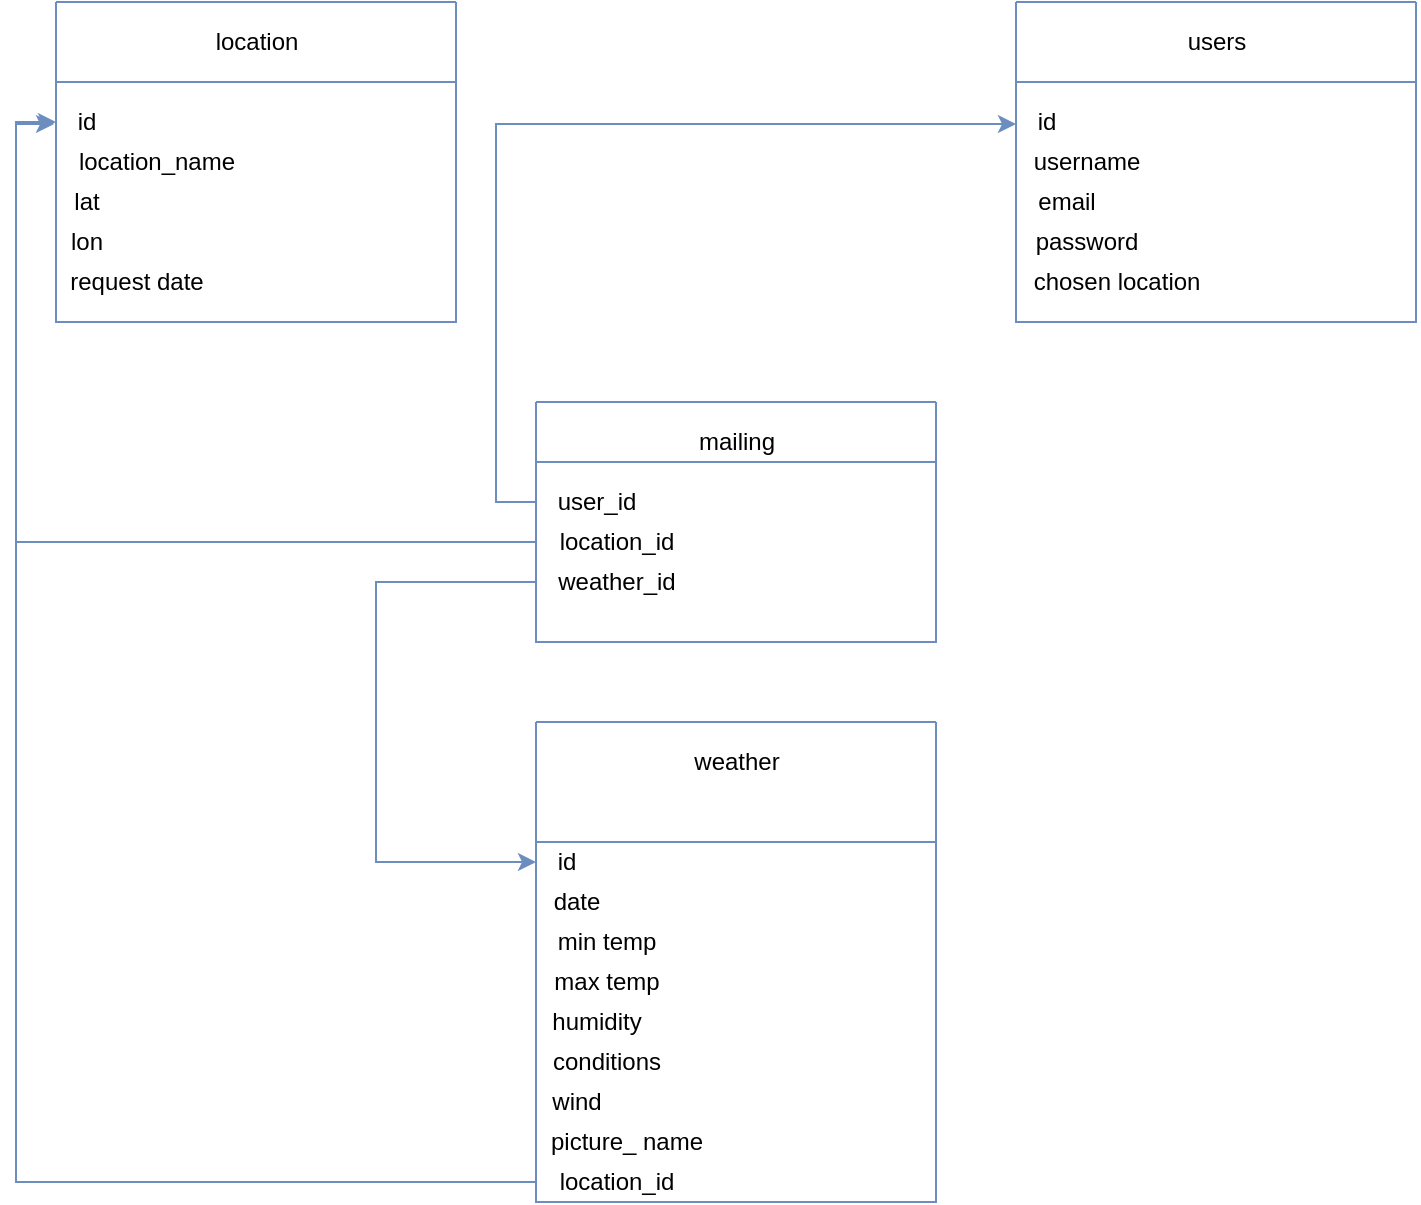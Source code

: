 <mxfile version="14.8.4" type="device"><diagram id="Igv-CSSL0rd8T7t1N8_7" name="Page-1"><mxGraphModel dx="1422" dy="780" grid="1" gridSize="10" guides="1" tooltips="1" connect="1" arrows="1" fold="1" page="1" pageScale="1" pageWidth="827" pageHeight="1169" math="0" shadow="0"><root><mxCell id="0"/><mxCell id="1" parent="0"/><mxCell id="DQ6_NZAIEA0psHdfqiUV-2" value="" style="swimlane;startSize=0;fillColor=#dae8fc;strokeColor=#6c8ebf;" parent="1" vertex="1"><mxGeometry x="280" y="400" width="200" height="240" as="geometry"/></mxCell><mxCell id="DQ6_NZAIEA0psHdfqiUV-7" value="weather" style="text;html=1;align=center;verticalAlign=middle;resizable=0;points=[];autosize=1;strokeColor=none;" parent="DQ6_NZAIEA0psHdfqiUV-2" vertex="1"><mxGeometry x="70" y="10" width="60" height="20" as="geometry"/></mxCell><mxCell id="DQ6_NZAIEA0psHdfqiUV-9" value="id" style="text;html=1;align=center;verticalAlign=middle;resizable=0;points=[];autosize=1;strokeColor=none;" parent="DQ6_NZAIEA0psHdfqiUV-2" vertex="1"><mxGeometry y="60" width="30" height="20" as="geometry"/></mxCell><mxCell id="DQ6_NZAIEA0psHdfqiUV-13" value="min temp" style="text;html=1;align=center;verticalAlign=middle;resizable=0;points=[];autosize=1;strokeColor=none;" parent="DQ6_NZAIEA0psHdfqiUV-2" vertex="1"><mxGeometry y="100" width="70" height="20" as="geometry"/></mxCell><mxCell id="DQ6_NZAIEA0psHdfqiUV-16" value="max temp" style="text;html=1;align=center;verticalAlign=middle;resizable=0;points=[];autosize=1;strokeColor=none;" parent="DQ6_NZAIEA0psHdfqiUV-2" vertex="1"><mxGeometry y="120" width="70" height="20" as="geometry"/></mxCell><mxCell id="DQ6_NZAIEA0psHdfqiUV-38" value="date" style="text;html=1;align=center;verticalAlign=middle;resizable=0;points=[];autosize=1;strokeColor=none;" parent="DQ6_NZAIEA0psHdfqiUV-2" vertex="1"><mxGeometry y="80" width="40" height="20" as="geometry"/></mxCell><mxCell id="DQ6_NZAIEA0psHdfqiUV-40" value="humidity" style="text;html=1;align=center;verticalAlign=middle;resizable=0;points=[];autosize=1;strokeColor=none;" parent="DQ6_NZAIEA0psHdfqiUV-2" vertex="1"><mxGeometry y="140" width="60" height="20" as="geometry"/></mxCell><mxCell id="DQ6_NZAIEA0psHdfqiUV-41" value="conditions" style="text;html=1;align=center;verticalAlign=middle;resizable=0;points=[];autosize=1;strokeColor=none;" parent="DQ6_NZAIEA0psHdfqiUV-2" vertex="1"><mxGeometry y="160" width="70" height="20" as="geometry"/></mxCell><mxCell id="DQ6_NZAIEA0psHdfqiUV-42" value="picture_ name" style="text;html=1;align=center;verticalAlign=middle;resizable=0;points=[];autosize=1;strokeColor=none;" parent="DQ6_NZAIEA0psHdfqiUV-2" vertex="1"><mxGeometry y="200" width="90" height="20" as="geometry"/></mxCell><mxCell id="DQ6_NZAIEA0psHdfqiUV-43" value="wind" style="text;html=1;align=center;verticalAlign=middle;resizable=0;points=[];autosize=1;strokeColor=none;" parent="DQ6_NZAIEA0psHdfqiUV-2" vertex="1"><mxGeometry y="180" width="40" height="20" as="geometry"/></mxCell><mxCell id="NgtV6-w_Lmyww5ZRTAh7-3" value="location_id" style="text;html=1;align=center;verticalAlign=middle;resizable=0;points=[];autosize=1;strokeColor=none;" vertex="1" parent="DQ6_NZAIEA0psHdfqiUV-2"><mxGeometry y="220" width="80" height="20" as="geometry"/></mxCell><mxCell id="DQ6_NZAIEA0psHdfqiUV-20" value="" style="swimlane;startSize=0;fillColor=#dae8fc;strokeColor=#6c8ebf;" parent="1" vertex="1"><mxGeometry x="520" y="40" width="200" height="160" as="geometry"/></mxCell><mxCell id="DQ6_NZAIEA0psHdfqiUV-21" value="users" style="text;html=1;align=center;verticalAlign=middle;resizable=0;points=[];autosize=1;strokeColor=none;" parent="DQ6_NZAIEA0psHdfqiUV-20" vertex="1"><mxGeometry x="75" y="10" width="50" height="20" as="geometry"/></mxCell><mxCell id="DQ6_NZAIEA0psHdfqiUV-23" value="username" style="text;html=1;align=center;verticalAlign=middle;resizable=0;points=[];autosize=1;strokeColor=none;" parent="DQ6_NZAIEA0psHdfqiUV-20" vertex="1"><mxGeometry y="70" width="70" height="20" as="geometry"/></mxCell><mxCell id="DQ6_NZAIEA0psHdfqiUV-24" value="email" style="text;html=1;align=center;verticalAlign=middle;resizable=0;points=[];autosize=1;strokeColor=none;" parent="DQ6_NZAIEA0psHdfqiUV-20" vertex="1"><mxGeometry y="90" width="50" height="20" as="geometry"/></mxCell><mxCell id="DQ6_NZAIEA0psHdfqiUV-25" value="password" style="text;html=1;align=center;verticalAlign=middle;resizable=0;points=[];autosize=1;strokeColor=none;" parent="DQ6_NZAIEA0psHdfqiUV-20" vertex="1"><mxGeometry y="110" width="70" height="20" as="geometry"/></mxCell><mxCell id="DQ6_NZAIEA0psHdfqiUV-27" value="chosen location" style="text;html=1;align=center;verticalAlign=middle;resizable=0;points=[];autosize=1;strokeColor=none;" parent="DQ6_NZAIEA0psHdfqiUV-20" vertex="1"><mxGeometry y="130" width="100" height="20" as="geometry"/></mxCell><mxCell id="DQ6_NZAIEA0psHdfqiUV-22" value="id" style="text;html=1;align=center;verticalAlign=middle;resizable=0;points=[];autosize=1;strokeColor=none;" parent="DQ6_NZAIEA0psHdfqiUV-20" vertex="1"><mxGeometry y="50" width="30" height="20" as="geometry"/></mxCell><mxCell id="DQ6_NZAIEA0psHdfqiUV-28" value="" style="endArrow=none;html=1;exitX=0;exitY=0.25;exitDx=0;exitDy=0;entryX=1;entryY=0.25;entryDx=0;entryDy=0;fillColor=#dae8fc;strokeColor=#6c8ebf;" parent="1" source="DQ6_NZAIEA0psHdfqiUV-20" target="DQ6_NZAIEA0psHdfqiUV-20" edge="1"><mxGeometry width="50" height="50" relative="1" as="geometry"><mxPoint x="390" y="300" as="sourcePoint"/><mxPoint x="440" y="250" as="targetPoint"/></mxGeometry></mxCell><mxCell id="DQ6_NZAIEA0psHdfqiUV-30" value="" style="swimlane;startSize=0;fillColor=#dae8fc;strokeColor=#6c8ebf;" parent="1" vertex="1"><mxGeometry x="40" y="40" width="200" height="160" as="geometry"/></mxCell><mxCell id="DQ6_NZAIEA0psHdfqiUV-31" value="location" style="text;html=1;align=center;verticalAlign=middle;resizable=0;points=[];autosize=1;strokeColor=none;" parent="DQ6_NZAIEA0psHdfqiUV-30" vertex="1"><mxGeometry x="70" y="10" width="60" height="20" as="geometry"/></mxCell><mxCell id="DQ6_NZAIEA0psHdfqiUV-32" value="id" style="text;html=1;align=center;verticalAlign=middle;resizable=0;points=[];autosize=1;strokeColor=none;" parent="DQ6_NZAIEA0psHdfqiUV-30" vertex="1"><mxGeometry y="50" width="30" height="20" as="geometry"/></mxCell><mxCell id="DQ6_NZAIEA0psHdfqiUV-33" value="location_name" style="text;html=1;align=center;verticalAlign=middle;resizable=0;points=[];autosize=1;strokeColor=none;" parent="DQ6_NZAIEA0psHdfqiUV-30" vertex="1"><mxGeometry y="70" width="100" height="20" as="geometry"/></mxCell><mxCell id="DQ6_NZAIEA0psHdfqiUV-34" value="lat" style="text;html=1;align=center;verticalAlign=middle;resizable=0;points=[];autosize=1;strokeColor=none;" parent="DQ6_NZAIEA0psHdfqiUV-30" vertex="1"><mxGeometry y="90" width="30" height="20" as="geometry"/></mxCell><mxCell id="DQ6_NZAIEA0psHdfqiUV-36" value="request date" style="text;html=1;align=center;verticalAlign=middle;resizable=0;points=[];autosize=1;strokeColor=none;" parent="DQ6_NZAIEA0psHdfqiUV-30" vertex="1"><mxGeometry y="130" width="80" height="20" as="geometry"/></mxCell><mxCell id="NgtV6-w_Lmyww5ZRTAh7-1" value="lon" style="text;html=1;align=center;verticalAlign=middle;resizable=0;points=[];autosize=1;strokeColor=none;" vertex="1" parent="DQ6_NZAIEA0psHdfqiUV-30"><mxGeometry y="110" width="30" height="20" as="geometry"/></mxCell><mxCell id="DQ6_NZAIEA0psHdfqiUV-37" value="" style="endArrow=none;html=1;exitX=0;exitY=0.25;exitDx=0;exitDy=0;entryX=1;entryY=0.25;entryDx=0;entryDy=0;fillColor=#dae8fc;strokeColor=#6c8ebf;" parent="1" source="DQ6_NZAIEA0psHdfqiUV-30" target="DQ6_NZAIEA0psHdfqiUV-30" edge="1"><mxGeometry width="50" height="50" relative="1" as="geometry"><mxPoint x="390" y="300" as="sourcePoint"/><mxPoint x="440" y="250" as="targetPoint"/></mxGeometry></mxCell><mxCell id="DQ6_NZAIEA0psHdfqiUV-47" style="edgeStyle=orthogonalEdgeStyle;rounded=0;orthogonalLoop=1;jettySize=auto;html=1;entryX=0;entryY=0.5;entryDx=0;entryDy=0;entryPerimeter=0;fillColor=#dae8fc;strokeColor=#6c8ebf;" parent="1" source="NgtV6-w_Lmyww5ZRTAh7-3" target="DQ6_NZAIEA0psHdfqiUV-32" edge="1"><mxGeometry relative="1" as="geometry"/></mxCell><mxCell id="NgtV6-w_Lmyww5ZRTAh7-9" value="" style="swimlane;startSize=0;fillColor=#dae8fc;strokeColor=#6c8ebf;" vertex="1" parent="1"><mxGeometry x="280" y="240" width="200" height="120" as="geometry"/></mxCell><mxCell id="NgtV6-w_Lmyww5ZRTAh7-10" value="mailing" style="text;html=1;align=center;verticalAlign=middle;resizable=0;points=[];autosize=1;strokeColor=none;" vertex="1" parent="NgtV6-w_Lmyww5ZRTAh7-9"><mxGeometry x="70" y="10" width="60" height="20" as="geometry"/></mxCell><mxCell id="NgtV6-w_Lmyww5ZRTAh7-18" value="user_id" style="text;html=1;align=center;verticalAlign=middle;resizable=0;points=[];autosize=1;strokeColor=none;" vertex="1" parent="NgtV6-w_Lmyww5ZRTAh7-9"><mxGeometry y="40" width="60" height="20" as="geometry"/></mxCell><mxCell id="NgtV6-w_Lmyww5ZRTAh7-20" value="weather_id" style="text;html=1;align=center;verticalAlign=middle;resizable=0;points=[];autosize=1;strokeColor=none;" vertex="1" parent="NgtV6-w_Lmyww5ZRTAh7-9"><mxGeometry y="80" width="80" height="20" as="geometry"/></mxCell><mxCell id="NgtV6-w_Lmyww5ZRTAh7-19" value="location_id" style="text;html=1;align=center;verticalAlign=middle;resizable=0;points=[];autosize=1;strokeColor=none;" vertex="1" parent="NgtV6-w_Lmyww5ZRTAh7-9"><mxGeometry y="60" width="80" height="20" as="geometry"/></mxCell><mxCell id="NgtV6-w_Lmyww5ZRTAh7-16" value="" style="endArrow=none;html=1;exitX=0;exitY=0.25;exitDx=0;exitDy=0;entryX=1;entryY=0.25;entryDx=0;entryDy=0;fillColor=#dae8fc;strokeColor=#6c8ebf;" edge="1" parent="1" source="NgtV6-w_Lmyww5ZRTAh7-9" target="NgtV6-w_Lmyww5ZRTAh7-9"><mxGeometry width="50" height="50" relative="1" as="geometry"><mxPoint x="390" y="420" as="sourcePoint"/><mxPoint x="440" y="370" as="targetPoint"/></mxGeometry></mxCell><mxCell id="NgtV6-w_Lmyww5ZRTAh7-17" value="" style="endArrow=none;html=1;exitX=0;exitY=0.25;exitDx=0;exitDy=0;entryX=1;entryY=0.25;entryDx=0;entryDy=0;fillColor=#dae8fc;strokeColor=#6c8ebf;" edge="1" parent="1" source="DQ6_NZAIEA0psHdfqiUV-2" target="DQ6_NZAIEA0psHdfqiUV-2"><mxGeometry width="50" height="50" relative="1" as="geometry"><mxPoint x="600" y="510" as="sourcePoint"/><mxPoint x="650" y="460" as="targetPoint"/></mxGeometry></mxCell><mxCell id="NgtV6-w_Lmyww5ZRTAh7-21" style="edgeStyle=orthogonalEdgeStyle;rounded=0;orthogonalLoop=1;jettySize=auto;html=1;fillColor=#dae8fc;strokeColor=#6c8ebf;" edge="1" parent="1" source="NgtV6-w_Lmyww5ZRTAh7-18" target="DQ6_NZAIEA0psHdfqiUV-22"><mxGeometry relative="1" as="geometry"><mxPoint x="519" y="101" as="targetPoint"/><Array as="points"><mxPoint x="260" y="290"/><mxPoint x="260" y="101"/></Array></mxGeometry></mxCell><mxCell id="NgtV6-w_Lmyww5ZRTAh7-22" style="edgeStyle=orthogonalEdgeStyle;rounded=0;orthogonalLoop=1;jettySize=auto;html=1;entryX=-0.033;entryY=0.55;entryDx=0;entryDy=0;entryPerimeter=0;fillColor=#dae8fc;strokeColor=#6c8ebf;" edge="1" parent="1" source="NgtV6-w_Lmyww5ZRTAh7-19" target="DQ6_NZAIEA0psHdfqiUV-32"><mxGeometry relative="1" as="geometry"/></mxCell><mxCell id="NgtV6-w_Lmyww5ZRTAh7-23" style="edgeStyle=orthogonalEdgeStyle;rounded=0;orthogonalLoop=1;jettySize=auto;html=1;fillColor=#dae8fc;strokeColor=#6c8ebf;" edge="1" parent="1" source="NgtV6-w_Lmyww5ZRTAh7-20" target="DQ6_NZAIEA0psHdfqiUV-9"><mxGeometry relative="1" as="geometry"><mxPoint x="200" y="480" as="targetPoint"/><Array as="points"><mxPoint x="200" y="330"/><mxPoint x="200" y="470"/></Array></mxGeometry></mxCell></root></mxGraphModel></diagram></mxfile>